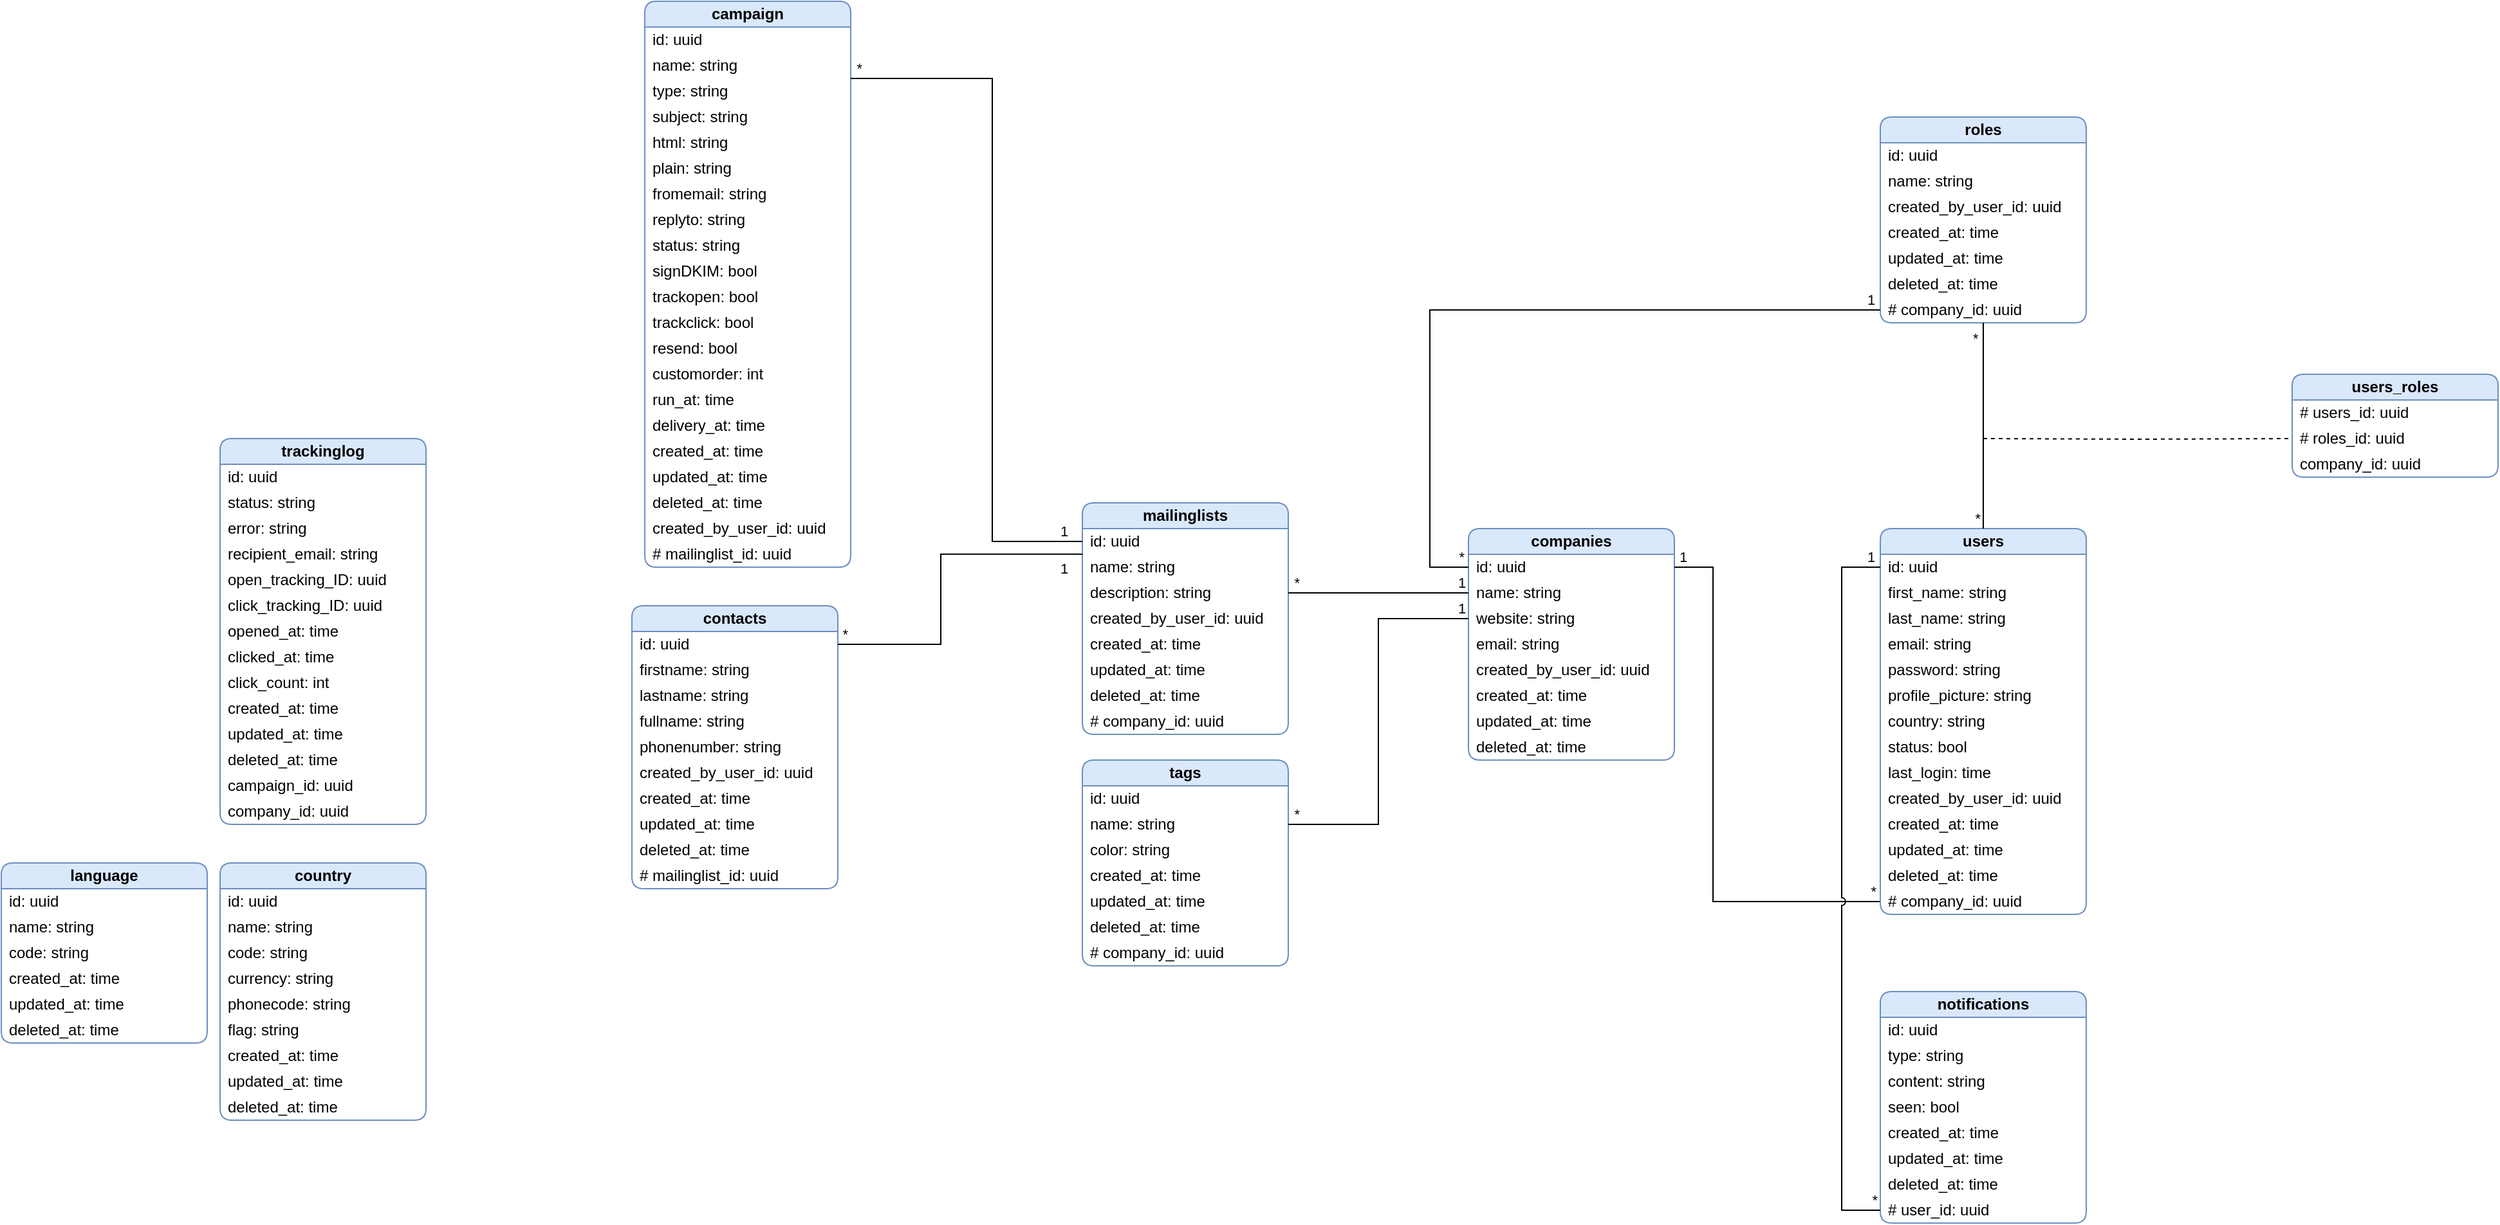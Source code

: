 <mxfile version="24.1.0" type="device">
  <diagram name="Page-1" id="X1ZO4iQBG_wNgyAGkJnJ">
    <mxGraphModel dx="3800" dy="1258" grid="1" gridSize="10" guides="1" tooltips="1" connect="1" arrows="1" fold="1" page="1" pageScale="1" pageWidth="850" pageHeight="1100" math="0" shadow="0">
      <root>
        <mxCell id="0" />
        <mxCell id="1" parent="0" />
        <mxCell id="E6VJmKw-fboT0CFN9NS0-1" value="&lt;b&gt;companies&lt;/b&gt;" style="swimlane;fontStyle=0;align=center;verticalAlign=middle;childLayout=stackLayout;horizontal=1;startSize=20;horizontalStack=0;resizeParent=1;resizeParentMax=0;resizeLast=0;collapsible=0;marginBottom=0;html=1;whiteSpace=wrap;rounded=1;fillColor=#dae8fc;strokeColor=#6c8ebf;" parent="1" vertex="1">
          <mxGeometry x="40" y="440" width="160" height="180" as="geometry" />
        </mxCell>
        <mxCell id="E6VJmKw-fboT0CFN9NS0-2" value="id: uuid" style="text;html=1;strokeColor=none;fillColor=none;align=left;verticalAlign=middle;spacingLeft=4;spacingRight=4;overflow=hidden;rotatable=0;points=[[0,0.5],[1,0.5]];portConstraint=eastwest;whiteSpace=wrap;" parent="E6VJmKw-fboT0CFN9NS0-1" vertex="1">
          <mxGeometry y="20" width="160" height="20" as="geometry" />
        </mxCell>
        <mxCell id="E6VJmKw-fboT0CFN9NS0-6" value="name: string" style="text;html=1;strokeColor=none;fillColor=none;align=left;verticalAlign=middle;spacingLeft=4;spacingRight=4;overflow=hidden;rotatable=0;points=[[0,0.5],[1,0.5]];portConstraint=eastwest;whiteSpace=wrap;" parent="E6VJmKw-fboT0CFN9NS0-1" vertex="1">
          <mxGeometry y="40" width="160" height="20" as="geometry" />
        </mxCell>
        <mxCell id="E6VJmKw-fboT0CFN9NS0-7" value="website: string" style="text;html=1;strokeColor=none;fillColor=none;align=left;verticalAlign=middle;spacingLeft=4;spacingRight=4;overflow=hidden;rotatable=0;points=[[0,0.5],[1,0.5]];portConstraint=eastwest;whiteSpace=wrap;" parent="E6VJmKw-fboT0CFN9NS0-1" vertex="1">
          <mxGeometry y="60" width="160" height="20" as="geometry" />
        </mxCell>
        <mxCell id="E6VJmKw-fboT0CFN9NS0-8" value="email: string" style="text;html=1;strokeColor=none;fillColor=none;align=left;verticalAlign=middle;spacingLeft=4;spacingRight=4;overflow=hidden;rotatable=0;points=[[0,0.5],[1,0.5]];portConstraint=eastwest;whiteSpace=wrap;" parent="E6VJmKw-fboT0CFN9NS0-1" vertex="1">
          <mxGeometry y="80" width="160" height="20" as="geometry" />
        </mxCell>
        <mxCell id="E6VJmKw-fboT0CFN9NS0-9" value="created_by_user_id: uuid" style="text;html=1;strokeColor=none;fillColor=none;align=left;verticalAlign=middle;spacingLeft=4;spacingRight=4;overflow=hidden;rotatable=0;points=[[0,0.5],[1,0.5]];portConstraint=eastwest;whiteSpace=wrap;" parent="E6VJmKw-fboT0CFN9NS0-1" vertex="1">
          <mxGeometry y="100" width="160" height="20" as="geometry" />
        </mxCell>
        <mxCell id="E6VJmKw-fboT0CFN9NS0-10" value="created_at:&amp;nbsp;time" style="text;html=1;strokeColor=none;fillColor=none;align=left;verticalAlign=middle;spacingLeft=4;spacingRight=4;overflow=hidden;rotatable=0;points=[[0,0.5],[1,0.5]];portConstraint=eastwest;whiteSpace=wrap;" parent="E6VJmKw-fboT0CFN9NS0-1" vertex="1">
          <mxGeometry y="120" width="160" height="20" as="geometry" />
        </mxCell>
        <mxCell id="E6VJmKw-fboT0CFN9NS0-11" value="updated_at:&amp;nbsp;time" style="text;html=1;strokeColor=none;fillColor=none;align=left;verticalAlign=middle;spacingLeft=4;spacingRight=4;overflow=hidden;rotatable=0;points=[[0,0.5],[1,0.5]];portConstraint=eastwest;whiteSpace=wrap;" parent="E6VJmKw-fboT0CFN9NS0-1" vertex="1">
          <mxGeometry y="140" width="160" height="20" as="geometry" />
        </mxCell>
        <mxCell id="E6VJmKw-fboT0CFN9NS0-12" value="deleted_at:&amp;nbsp;time" style="text;html=1;strokeColor=none;fillColor=none;align=left;verticalAlign=middle;spacingLeft=4;spacingRight=4;overflow=hidden;rotatable=0;points=[[0,0.5],[1,0.5]];portConstraint=eastwest;whiteSpace=wrap;" parent="E6VJmKw-fboT0CFN9NS0-1" vertex="1">
          <mxGeometry y="160" width="160" height="20" as="geometry" />
        </mxCell>
        <mxCell id="E6VJmKw-fboT0CFN9NS0-3" value="" style="endArrow=none;html=1;edgeStyle=orthogonalEdgeStyle;rounded=0;entryX=0;entryY=0.5;entryDx=0;entryDy=0;exitX=1;exitY=0.5;exitDx=0;exitDy=0;jumpStyle=arc;" parent="1" source="E6VJmKw-fboT0CFN9NS0-2" target="E6VJmKw-fboT0CFN9NS0-35" edge="1">
          <mxGeometry relative="1" as="geometry">
            <mxPoint x="220" y="400" as="sourcePoint" />
            <mxPoint x="320" y="660" as="targetPoint" />
            <Array as="points">
              <mxPoint x="230" y="470" />
              <mxPoint x="230" y="730" />
            </Array>
          </mxGeometry>
        </mxCell>
        <mxCell id="E6VJmKw-fboT0CFN9NS0-4" value="1" style="edgeLabel;resizable=0;html=1;align=left;verticalAlign=bottom;" parent="E6VJmKw-fboT0CFN9NS0-3" connectable="0" vertex="1">
          <mxGeometry x="-1" relative="1" as="geometry">
            <mxPoint x="2" as="offset" />
          </mxGeometry>
        </mxCell>
        <mxCell id="E6VJmKw-fboT0CFN9NS0-5" value="*" style="edgeLabel;resizable=0;html=1;align=right;verticalAlign=bottom;" parent="E6VJmKw-fboT0CFN9NS0-3" connectable="0" vertex="1">
          <mxGeometry x="1" relative="1" as="geometry">
            <mxPoint x="-3" as="offset" />
          </mxGeometry>
        </mxCell>
        <mxCell id="E6VJmKw-fboT0CFN9NS0-13" value="&lt;b&gt;users&lt;/b&gt;" style="swimlane;fontStyle=0;align=center;verticalAlign=middle;childLayout=stackLayout;horizontal=1;startSize=20;horizontalStack=0;resizeParent=1;resizeParentMax=0;resizeLast=0;collapsible=0;marginBottom=0;html=1;whiteSpace=wrap;rounded=1;fillColor=#dae8fc;strokeColor=#6c8ebf;" parent="1" vertex="1">
          <mxGeometry x="360" y="440" width="160" height="300" as="geometry" />
        </mxCell>
        <mxCell id="E6VJmKw-fboT0CFN9NS0-14" value="id: uuid" style="text;html=1;strokeColor=none;fillColor=none;align=left;verticalAlign=middle;spacingLeft=4;spacingRight=4;overflow=hidden;rotatable=0;points=[[0,0.5],[1,0.5]];portConstraint=eastwest;whiteSpace=wrap;" parent="E6VJmKw-fboT0CFN9NS0-13" vertex="1">
          <mxGeometry y="20" width="160" height="20" as="geometry" />
        </mxCell>
        <mxCell id="E6VJmKw-fboT0CFN9NS0-15" value="first_name: string" style="text;html=1;strokeColor=none;fillColor=none;align=left;verticalAlign=middle;spacingLeft=4;spacingRight=4;overflow=hidden;rotatable=0;points=[[0,0.5],[1,0.5]];portConstraint=eastwest;whiteSpace=wrap;" parent="E6VJmKw-fboT0CFN9NS0-13" vertex="1">
          <mxGeometry y="40" width="160" height="20" as="geometry" />
        </mxCell>
        <mxCell id="E6VJmKw-fboT0CFN9NS0-16" value="last_name: string" style="text;html=1;strokeColor=none;fillColor=none;align=left;verticalAlign=middle;spacingLeft=4;spacingRight=4;overflow=hidden;rotatable=0;points=[[0,0.5],[1,0.5]];portConstraint=eastwest;whiteSpace=wrap;" parent="E6VJmKw-fboT0CFN9NS0-13" vertex="1">
          <mxGeometry y="60" width="160" height="20" as="geometry" />
        </mxCell>
        <mxCell id="E6VJmKw-fboT0CFN9NS0-17" value="email: string" style="text;html=1;strokeColor=none;fillColor=none;align=left;verticalAlign=middle;spacingLeft=4;spacingRight=4;overflow=hidden;rotatable=0;points=[[0,0.5],[1,0.5]];portConstraint=eastwest;whiteSpace=wrap;" parent="E6VJmKw-fboT0CFN9NS0-13" vertex="1">
          <mxGeometry y="80" width="160" height="20" as="geometry" />
        </mxCell>
        <mxCell id="E6VJmKw-fboT0CFN9NS0-18" value="password: string" style="text;html=1;strokeColor=none;fillColor=none;align=left;verticalAlign=middle;spacingLeft=4;spacingRight=4;overflow=hidden;rotatable=0;points=[[0,0.5],[1,0.5]];portConstraint=eastwest;whiteSpace=wrap;" parent="E6VJmKw-fboT0CFN9NS0-13" vertex="1">
          <mxGeometry y="100" width="160" height="20" as="geometry" />
        </mxCell>
        <mxCell id="E6VJmKw-fboT0CFN9NS0-31" value="profile_picture: string" style="text;html=1;strokeColor=none;fillColor=none;align=left;verticalAlign=middle;spacingLeft=4;spacingRight=4;overflow=hidden;rotatable=0;points=[[0,0.5],[1,0.5]];portConstraint=eastwest;whiteSpace=wrap;" parent="E6VJmKw-fboT0CFN9NS0-13" vertex="1">
          <mxGeometry y="120" width="160" height="20" as="geometry" />
        </mxCell>
        <mxCell id="E6VJmKw-fboT0CFN9NS0-32" value="country: string" style="text;html=1;strokeColor=none;fillColor=none;align=left;verticalAlign=middle;spacingLeft=4;spacingRight=4;overflow=hidden;rotatable=0;points=[[0,0.5],[1,0.5]];portConstraint=eastwest;whiteSpace=wrap;" parent="E6VJmKw-fboT0CFN9NS0-13" vertex="1">
          <mxGeometry y="140" width="160" height="20" as="geometry" />
        </mxCell>
        <mxCell id="E6VJmKw-fboT0CFN9NS0-33" value="status: bool" style="text;html=1;strokeColor=none;fillColor=none;align=left;verticalAlign=middle;spacingLeft=4;spacingRight=4;overflow=hidden;rotatable=0;points=[[0,0.5],[1,0.5]];portConstraint=eastwest;whiteSpace=wrap;" parent="E6VJmKw-fboT0CFN9NS0-13" vertex="1">
          <mxGeometry y="160" width="160" height="20" as="geometry" />
        </mxCell>
        <mxCell id="E6VJmKw-fboT0CFN9NS0-34" value="last_login:&amp;nbsp;time" style="text;html=1;strokeColor=none;fillColor=none;align=left;verticalAlign=middle;spacingLeft=4;spacingRight=4;overflow=hidden;rotatable=0;points=[[0,0.5],[1,0.5]];portConstraint=eastwest;whiteSpace=wrap;" parent="E6VJmKw-fboT0CFN9NS0-13" vertex="1">
          <mxGeometry y="180" width="160" height="20" as="geometry" />
        </mxCell>
        <mxCell id="E6VJmKw-fboT0CFN9NS0-36" value="created_by_user_id: uuid" style="text;html=1;strokeColor=none;fillColor=none;align=left;verticalAlign=middle;spacingLeft=4;spacingRight=4;overflow=hidden;rotatable=0;points=[[0,0.5],[1,0.5]];portConstraint=eastwest;whiteSpace=wrap;" parent="E6VJmKw-fboT0CFN9NS0-13" vertex="1">
          <mxGeometry y="200" width="160" height="20" as="geometry" />
        </mxCell>
        <mxCell id="E6VJmKw-fboT0CFN9NS0-19" value="created_at:&amp;nbsp;time" style="text;html=1;strokeColor=none;fillColor=none;align=left;verticalAlign=middle;spacingLeft=4;spacingRight=4;overflow=hidden;rotatable=0;points=[[0,0.5],[1,0.5]];portConstraint=eastwest;whiteSpace=wrap;" parent="E6VJmKw-fboT0CFN9NS0-13" vertex="1">
          <mxGeometry y="220" width="160" height="20" as="geometry" />
        </mxCell>
        <mxCell id="E6VJmKw-fboT0CFN9NS0-20" value="updated_at:&amp;nbsp;time" style="text;html=1;strokeColor=none;fillColor=none;align=left;verticalAlign=middle;spacingLeft=4;spacingRight=4;overflow=hidden;rotatable=0;points=[[0,0.5],[1,0.5]];portConstraint=eastwest;whiteSpace=wrap;" parent="E6VJmKw-fboT0CFN9NS0-13" vertex="1">
          <mxGeometry y="240" width="160" height="20" as="geometry" />
        </mxCell>
        <mxCell id="E6VJmKw-fboT0CFN9NS0-21" value="deleted_at:&amp;nbsp;time" style="text;html=1;strokeColor=none;fillColor=none;align=left;verticalAlign=middle;spacingLeft=4;spacingRight=4;overflow=hidden;rotatable=0;points=[[0,0.5],[1,0.5]];portConstraint=eastwest;whiteSpace=wrap;" parent="E6VJmKw-fboT0CFN9NS0-13" vertex="1">
          <mxGeometry y="260" width="160" height="20" as="geometry" />
        </mxCell>
        <mxCell id="E6VJmKw-fboT0CFN9NS0-35" value="# company_id:&amp;nbsp;uuid" style="text;html=1;strokeColor=none;fillColor=none;align=left;verticalAlign=middle;spacingLeft=4;spacingRight=4;overflow=hidden;rotatable=0;points=[[0,0.5],[1,0.5]];portConstraint=eastwest;whiteSpace=wrap;" parent="E6VJmKw-fboT0CFN9NS0-13" vertex="1">
          <mxGeometry y="280" width="160" height="20" as="geometry" />
        </mxCell>
        <mxCell id="E6VJmKw-fboT0CFN9NS0-22" value="&lt;b&gt;roles&lt;/b&gt;" style="swimlane;fontStyle=0;align=center;verticalAlign=middle;childLayout=stackLayout;horizontal=1;startSize=20;horizontalStack=0;resizeParent=1;resizeParentMax=0;resizeLast=0;collapsible=0;marginBottom=0;html=1;whiteSpace=wrap;rounded=1;fillColor=#dae8fc;strokeColor=#6c8ebf;" parent="1" vertex="1">
          <mxGeometry x="360" y="120" width="160" height="160" as="geometry" />
        </mxCell>
        <mxCell id="E6VJmKw-fboT0CFN9NS0-23" value="id: uuid" style="text;html=1;strokeColor=none;fillColor=none;align=left;verticalAlign=middle;spacingLeft=4;spacingRight=4;overflow=hidden;rotatable=0;points=[[0,0.5],[1,0.5]];portConstraint=eastwest;whiteSpace=wrap;" parent="E6VJmKw-fboT0CFN9NS0-22" vertex="1">
          <mxGeometry y="20" width="160" height="20" as="geometry" />
        </mxCell>
        <mxCell id="E6VJmKw-fboT0CFN9NS0-24" value="name: string" style="text;html=1;strokeColor=none;fillColor=none;align=left;verticalAlign=middle;spacingLeft=4;spacingRight=4;overflow=hidden;rotatable=0;points=[[0,0.5],[1,0.5]];portConstraint=eastwest;whiteSpace=wrap;" parent="E6VJmKw-fboT0CFN9NS0-22" vertex="1">
          <mxGeometry y="40" width="160" height="20" as="geometry" />
        </mxCell>
        <mxCell id="E6VJmKw-fboT0CFN9NS0-27" value="created_by_user_id: uuid" style="text;html=1;strokeColor=none;fillColor=none;align=left;verticalAlign=middle;spacingLeft=4;spacingRight=4;overflow=hidden;rotatable=0;points=[[0,0.5],[1,0.5]];portConstraint=eastwest;whiteSpace=wrap;" parent="E6VJmKw-fboT0CFN9NS0-22" vertex="1">
          <mxGeometry y="60" width="160" height="20" as="geometry" />
        </mxCell>
        <mxCell id="E6VJmKw-fboT0CFN9NS0-28" value="created_at:&amp;nbsp;time" style="text;html=1;strokeColor=none;fillColor=none;align=left;verticalAlign=middle;spacingLeft=4;spacingRight=4;overflow=hidden;rotatable=0;points=[[0,0.5],[1,0.5]];portConstraint=eastwest;whiteSpace=wrap;" parent="E6VJmKw-fboT0CFN9NS0-22" vertex="1">
          <mxGeometry y="80" width="160" height="20" as="geometry" />
        </mxCell>
        <mxCell id="E6VJmKw-fboT0CFN9NS0-29" value="updated_at:&amp;nbsp;time" style="text;html=1;strokeColor=none;fillColor=none;align=left;verticalAlign=middle;spacingLeft=4;spacingRight=4;overflow=hidden;rotatable=0;points=[[0,0.5],[1,0.5]];portConstraint=eastwest;whiteSpace=wrap;" parent="E6VJmKw-fboT0CFN9NS0-22" vertex="1">
          <mxGeometry y="100" width="160" height="20" as="geometry" />
        </mxCell>
        <mxCell id="E6VJmKw-fboT0CFN9NS0-30" value="deleted_at:&amp;nbsp;time" style="text;html=1;strokeColor=none;fillColor=none;align=left;verticalAlign=middle;spacingLeft=4;spacingRight=4;overflow=hidden;rotatable=0;points=[[0,0.5],[1,0.5]];portConstraint=eastwest;whiteSpace=wrap;" parent="E6VJmKw-fboT0CFN9NS0-22" vertex="1">
          <mxGeometry y="120" width="160" height="20" as="geometry" />
        </mxCell>
        <mxCell id="E6VJmKw-fboT0CFN9NS0-37" value="# company_id: uuid" style="text;html=1;strokeColor=none;fillColor=none;align=left;verticalAlign=middle;spacingLeft=4;spacingRight=4;overflow=hidden;rotatable=0;points=[[0,0.5],[1,0.5]];portConstraint=eastwest;whiteSpace=wrap;" parent="E6VJmKw-fboT0CFN9NS0-22" vertex="1">
          <mxGeometry y="140" width="160" height="20" as="geometry" />
        </mxCell>
        <mxCell id="E6VJmKw-fboT0CFN9NS0-38" value="&lt;b&gt;users_roles&lt;/b&gt;" style="swimlane;fontStyle=0;align=center;verticalAlign=middle;childLayout=stackLayout;horizontal=1;startSize=20;horizontalStack=0;resizeParent=1;resizeParentMax=0;resizeLast=0;collapsible=0;marginBottom=0;html=1;whiteSpace=wrap;rounded=1;fillColor=#dae8fc;strokeColor=#6c8ebf;" parent="1" vertex="1">
          <mxGeometry x="680" y="320" width="160" height="80" as="geometry" />
        </mxCell>
        <mxCell id="E6VJmKw-fboT0CFN9NS0-39" value="# users_id: uuid" style="text;html=1;strokeColor=none;fillColor=none;align=left;verticalAlign=middle;spacingLeft=4;spacingRight=4;overflow=hidden;rotatable=0;points=[[0,0.5],[1,0.5]];portConstraint=eastwest;whiteSpace=wrap;" parent="E6VJmKw-fboT0CFN9NS0-38" vertex="1">
          <mxGeometry y="20" width="160" height="20" as="geometry" />
        </mxCell>
        <mxCell id="E6VJmKw-fboT0CFN9NS0-40" value="# roles_id: uuid" style="text;html=1;strokeColor=none;fillColor=none;align=left;verticalAlign=middle;spacingLeft=4;spacingRight=4;overflow=hidden;rotatable=0;points=[[0,0.5],[1,0.5]];portConstraint=eastwest;whiteSpace=wrap;" parent="E6VJmKw-fboT0CFN9NS0-38" vertex="1">
          <mxGeometry y="40" width="160" height="20" as="geometry" />
        </mxCell>
        <mxCell id="E6VJmKw-fboT0CFN9NS0-41" value="company_id: uuid" style="text;html=1;strokeColor=none;fillColor=none;align=left;verticalAlign=middle;spacingLeft=4;spacingRight=4;overflow=hidden;rotatable=0;points=[[0,0.5],[1,0.5]];portConstraint=eastwest;whiteSpace=wrap;" parent="E6VJmKw-fboT0CFN9NS0-38" vertex="1">
          <mxGeometry y="60" width="160" height="20" as="geometry" />
        </mxCell>
        <mxCell id="E6VJmKw-fboT0CFN9NS0-61" value="&lt;b&gt;notifications&lt;/b&gt;" style="swimlane;fontStyle=0;align=center;verticalAlign=middle;childLayout=stackLayout;horizontal=1;startSize=20;horizontalStack=0;resizeParent=1;resizeParentMax=0;resizeLast=0;collapsible=0;marginBottom=0;html=1;whiteSpace=wrap;rounded=1;fillColor=#dae8fc;strokeColor=#6c8ebf;" parent="1" vertex="1">
          <mxGeometry x="360" y="800" width="160" height="180" as="geometry" />
        </mxCell>
        <mxCell id="E6VJmKw-fboT0CFN9NS0-62" value="id: uuid" style="text;html=1;strokeColor=none;fillColor=none;align=left;verticalAlign=middle;spacingLeft=4;spacingRight=4;overflow=hidden;rotatable=0;points=[[0,0.5],[1,0.5]];portConstraint=eastwest;whiteSpace=wrap;" parent="E6VJmKw-fboT0CFN9NS0-61" vertex="1">
          <mxGeometry y="20" width="160" height="20" as="geometry" />
        </mxCell>
        <mxCell id="E6VJmKw-fboT0CFN9NS0-63" value="type: string" style="text;html=1;strokeColor=none;fillColor=none;align=left;verticalAlign=middle;spacingLeft=4;spacingRight=4;overflow=hidden;rotatable=0;points=[[0,0.5],[1,0.5]];portConstraint=eastwest;whiteSpace=wrap;" parent="E6VJmKw-fboT0CFN9NS0-61" vertex="1">
          <mxGeometry y="40" width="160" height="20" as="geometry" />
        </mxCell>
        <mxCell id="E6VJmKw-fboT0CFN9NS0-69" value="content: string" style="text;html=1;strokeColor=none;fillColor=none;align=left;verticalAlign=middle;spacingLeft=4;spacingRight=4;overflow=hidden;rotatable=0;points=[[0,0.5],[1,0.5]];portConstraint=eastwest;whiteSpace=wrap;" parent="E6VJmKw-fboT0CFN9NS0-61" vertex="1">
          <mxGeometry y="60" width="160" height="20" as="geometry" />
        </mxCell>
        <mxCell id="E6VJmKw-fboT0CFN9NS0-65" value="seen: bool" style="text;html=1;strokeColor=none;fillColor=none;align=left;verticalAlign=middle;spacingLeft=4;spacingRight=4;overflow=hidden;rotatable=0;points=[[0,0.5],[1,0.5]];portConstraint=eastwest;whiteSpace=wrap;" parent="E6VJmKw-fboT0CFN9NS0-61" vertex="1">
          <mxGeometry y="80" width="160" height="20" as="geometry" />
        </mxCell>
        <mxCell id="E6VJmKw-fboT0CFN9NS0-66" value="created_at:&amp;nbsp;time" style="text;html=1;strokeColor=none;fillColor=none;align=left;verticalAlign=middle;spacingLeft=4;spacingRight=4;overflow=hidden;rotatable=0;points=[[0,0.5],[1,0.5]];portConstraint=eastwest;whiteSpace=wrap;" parent="E6VJmKw-fboT0CFN9NS0-61" vertex="1">
          <mxGeometry y="100" width="160" height="20" as="geometry" />
        </mxCell>
        <mxCell id="E6VJmKw-fboT0CFN9NS0-67" value="updated_at:&amp;nbsp;time" style="text;html=1;strokeColor=none;fillColor=none;align=left;verticalAlign=middle;spacingLeft=4;spacingRight=4;overflow=hidden;rotatable=0;points=[[0,0.5],[1,0.5]];portConstraint=eastwest;whiteSpace=wrap;" parent="E6VJmKw-fboT0CFN9NS0-61" vertex="1">
          <mxGeometry y="120" width="160" height="20" as="geometry" />
        </mxCell>
        <mxCell id="E6VJmKw-fboT0CFN9NS0-68" value="deleted_at:&amp;nbsp;time" style="text;html=1;strokeColor=none;fillColor=none;align=left;verticalAlign=middle;spacingLeft=4;spacingRight=4;overflow=hidden;rotatable=0;points=[[0,0.5],[1,0.5]];portConstraint=eastwest;whiteSpace=wrap;" parent="E6VJmKw-fboT0CFN9NS0-61" vertex="1">
          <mxGeometry y="140" width="160" height="20" as="geometry" />
        </mxCell>
        <mxCell id="E6VJmKw-fboT0CFN9NS0-64" value="# user_id: uuid" style="text;html=1;strokeColor=none;fillColor=none;align=left;verticalAlign=middle;spacingLeft=4;spacingRight=4;overflow=hidden;rotatable=0;points=[[0,0.5],[1,0.5]];portConstraint=eastwest;whiteSpace=wrap;" parent="E6VJmKw-fboT0CFN9NS0-61" vertex="1">
          <mxGeometry y="160" width="160" height="20" as="geometry" />
        </mxCell>
        <mxCell id="E6VJmKw-fboT0CFN9NS0-70" value="" style="endArrow=none;html=1;edgeStyle=orthogonalEdgeStyle;rounded=0;entryX=0;entryY=0.5;entryDx=0;entryDy=0;jumpStyle=arc;exitX=0;exitY=0.5;exitDx=0;exitDy=0;" parent="1" source="E6VJmKw-fboT0CFN9NS0-14" target="E6VJmKw-fboT0CFN9NS0-64" edge="1">
          <mxGeometry relative="1" as="geometry">
            <mxPoint x="200" y="730" as="sourcePoint" />
            <mxPoint x="370" y="660" as="targetPoint" />
            <Array as="points">
              <mxPoint x="330" y="470" />
              <mxPoint x="330" y="970" />
            </Array>
          </mxGeometry>
        </mxCell>
        <mxCell id="E6VJmKw-fboT0CFN9NS0-71" value="1" style="edgeLabel;resizable=0;html=1;align=left;verticalAlign=bottom;" parent="E6VJmKw-fboT0CFN9NS0-70" connectable="0" vertex="1">
          <mxGeometry x="-1" relative="1" as="geometry">
            <mxPoint x="-12" as="offset" />
          </mxGeometry>
        </mxCell>
        <mxCell id="E6VJmKw-fboT0CFN9NS0-72" value="*" style="edgeLabel;resizable=0;html=1;align=right;verticalAlign=bottom;" parent="E6VJmKw-fboT0CFN9NS0-70" connectable="0" vertex="1">
          <mxGeometry x="1" relative="1" as="geometry">
            <mxPoint x="-2" as="offset" />
          </mxGeometry>
        </mxCell>
        <mxCell id="E6VJmKw-fboT0CFN9NS0-73" value="" style="endArrow=none;html=1;edgeStyle=orthogonalEdgeStyle;rounded=0;entryX=0;entryY=0.5;entryDx=0;entryDy=0;jumpStyle=arc;exitX=0;exitY=0.5;exitDx=0;exitDy=0;" parent="1" source="E6VJmKw-fboT0CFN9NS0-37" target="E6VJmKw-fboT0CFN9NS0-2" edge="1">
          <mxGeometry relative="1" as="geometry">
            <mxPoint x="370" y="480" as="sourcePoint" />
            <mxPoint x="370" y="900" as="targetPoint" />
            <Array as="points">
              <mxPoint x="10" y="270" />
              <mxPoint x="10" y="470" />
            </Array>
          </mxGeometry>
        </mxCell>
        <mxCell id="E6VJmKw-fboT0CFN9NS0-74" value="1" style="edgeLabel;resizable=0;html=1;align=left;verticalAlign=bottom;" parent="E6VJmKw-fboT0CFN9NS0-73" connectable="0" vertex="1">
          <mxGeometry x="-1" relative="1" as="geometry">
            <mxPoint x="-12" as="offset" />
          </mxGeometry>
        </mxCell>
        <mxCell id="E6VJmKw-fboT0CFN9NS0-75" value="*" style="edgeLabel;resizable=0;html=1;align=right;verticalAlign=bottom;" parent="E6VJmKw-fboT0CFN9NS0-73" connectable="0" vertex="1">
          <mxGeometry x="1" relative="1" as="geometry">
            <mxPoint x="-3" as="offset" />
          </mxGeometry>
        </mxCell>
        <mxCell id="E6VJmKw-fboT0CFN9NS0-76" value="" style="endArrow=none;html=1;edgeStyle=orthogonalEdgeStyle;rounded=0;jumpStyle=arc;exitX=0.5;exitY=1.003;exitDx=0;exitDy=0;exitPerimeter=0;entryX=0.5;entryY=0;entryDx=0;entryDy=0;" parent="1" source="E6VJmKw-fboT0CFN9NS0-37" target="E6VJmKw-fboT0CFN9NS0-13" edge="1">
          <mxGeometry relative="1" as="geometry">
            <mxPoint x="670" y="490" as="sourcePoint" />
            <mxPoint x="660" y="720" as="targetPoint" />
            <Array as="points">
              <mxPoint x="440" y="420" />
              <mxPoint x="440" y="420" />
            </Array>
          </mxGeometry>
        </mxCell>
        <mxCell id="E6VJmKw-fboT0CFN9NS0-77" value="*" style="edgeLabel;resizable=0;html=1;align=left;verticalAlign=bottom;" parent="E6VJmKw-fboT0CFN9NS0-76" connectable="0" vertex="1">
          <mxGeometry x="-1" relative="1" as="geometry">
            <mxPoint x="-10" y="20" as="offset" />
          </mxGeometry>
        </mxCell>
        <mxCell id="E6VJmKw-fboT0CFN9NS0-78" value="*" style="edgeLabel;resizable=0;html=1;align=right;verticalAlign=bottom;" parent="E6VJmKw-fboT0CFN9NS0-76" connectable="0" vertex="1">
          <mxGeometry x="1" relative="1" as="geometry">
            <mxPoint x="-2" as="offset" />
          </mxGeometry>
        </mxCell>
        <mxCell id="E6VJmKw-fboT0CFN9NS0-79" value="" style="endArrow=none;html=1;edgeStyle=orthogonalEdgeStyle;rounded=0;dashed=1;entryX=0;entryY=0.5;entryDx=0;entryDy=0;" parent="1" target="E6VJmKw-fboT0CFN9NS0-40" edge="1">
          <mxGeometry relative="1" as="geometry">
            <mxPoint x="440" y="370" as="sourcePoint" />
            <mxPoint x="670" y="370" as="targetPoint" />
          </mxGeometry>
        </mxCell>
        <mxCell id="yHnvhbu_v0CnosRwReA2-1" value="&lt;b&gt;mailinglists&lt;/b&gt;" style="swimlane;fontStyle=0;align=center;verticalAlign=middle;childLayout=stackLayout;horizontal=1;startSize=20;horizontalStack=0;resizeParent=1;resizeParentMax=0;resizeLast=0;collapsible=0;marginBottom=0;html=1;whiteSpace=wrap;rounded=1;fillColor=#dae8fc;strokeColor=#6c8ebf;" parent="1" vertex="1">
          <mxGeometry x="-260" y="420" width="160" height="180" as="geometry" />
        </mxCell>
        <mxCell id="yHnvhbu_v0CnosRwReA2-2" value="id: uuid" style="text;html=1;strokeColor=none;fillColor=none;align=left;verticalAlign=middle;spacingLeft=4;spacingRight=4;overflow=hidden;rotatable=0;points=[[0,0.5],[1,0.5]];portConstraint=eastwest;whiteSpace=wrap;" parent="yHnvhbu_v0CnosRwReA2-1" vertex="1">
          <mxGeometry y="20" width="160" height="20" as="geometry" />
        </mxCell>
        <mxCell id="yHnvhbu_v0CnosRwReA2-3" value="name: string" style="text;html=1;strokeColor=none;fillColor=none;align=left;verticalAlign=middle;spacingLeft=4;spacingRight=4;overflow=hidden;rotatable=0;points=[[0,0.5],[1,0.5]];portConstraint=eastwest;whiteSpace=wrap;" parent="yHnvhbu_v0CnosRwReA2-1" vertex="1">
          <mxGeometry y="40" width="160" height="20" as="geometry" />
        </mxCell>
        <mxCell id="yHnvhbu_v0CnosRwReA2-16" value="description: string" style="text;html=1;strokeColor=none;fillColor=none;align=left;verticalAlign=middle;spacingLeft=4;spacingRight=4;overflow=hidden;rotatable=0;points=[[0,0.5],[1,0.5]];portConstraint=eastwest;whiteSpace=wrap;" parent="yHnvhbu_v0CnosRwReA2-1" vertex="1">
          <mxGeometry y="60" width="160" height="20" as="geometry" />
        </mxCell>
        <mxCell id="yHnvhbu_v0CnosRwReA2-11" value="created_by_user_id: uuid" style="text;html=1;strokeColor=none;fillColor=none;align=left;verticalAlign=middle;spacingLeft=4;spacingRight=4;overflow=hidden;rotatable=0;points=[[0,0.5],[1,0.5]];portConstraint=eastwest;whiteSpace=wrap;" parent="yHnvhbu_v0CnosRwReA2-1" vertex="1">
          <mxGeometry y="80" width="160" height="20" as="geometry" />
        </mxCell>
        <mxCell id="yHnvhbu_v0CnosRwReA2-12" value="created_at:&amp;nbsp;time" style="text;html=1;strokeColor=none;fillColor=none;align=left;verticalAlign=middle;spacingLeft=4;spacingRight=4;overflow=hidden;rotatable=0;points=[[0,0.5],[1,0.5]];portConstraint=eastwest;whiteSpace=wrap;" parent="yHnvhbu_v0CnosRwReA2-1" vertex="1">
          <mxGeometry y="100" width="160" height="20" as="geometry" />
        </mxCell>
        <mxCell id="yHnvhbu_v0CnosRwReA2-13" value="updated_at:&amp;nbsp;time" style="text;html=1;strokeColor=none;fillColor=none;align=left;verticalAlign=middle;spacingLeft=4;spacingRight=4;overflow=hidden;rotatable=0;points=[[0,0.5],[1,0.5]];portConstraint=eastwest;whiteSpace=wrap;" parent="yHnvhbu_v0CnosRwReA2-1" vertex="1">
          <mxGeometry y="120" width="160" height="20" as="geometry" />
        </mxCell>
        <mxCell id="yHnvhbu_v0CnosRwReA2-14" value="deleted_at:&amp;nbsp;time" style="text;html=1;strokeColor=none;fillColor=none;align=left;verticalAlign=middle;spacingLeft=4;spacingRight=4;overflow=hidden;rotatable=0;points=[[0,0.5],[1,0.5]];portConstraint=eastwest;whiteSpace=wrap;" parent="yHnvhbu_v0CnosRwReA2-1" vertex="1">
          <mxGeometry y="140" width="160" height="20" as="geometry" />
        </mxCell>
        <mxCell id="yHnvhbu_v0CnosRwReA2-15" value="# company_id:&amp;nbsp;uuid" style="text;html=1;strokeColor=none;fillColor=none;align=left;verticalAlign=middle;spacingLeft=4;spacingRight=4;overflow=hidden;rotatable=0;points=[[0,0.5],[1,0.5]];portConstraint=eastwest;whiteSpace=wrap;" parent="yHnvhbu_v0CnosRwReA2-1" vertex="1">
          <mxGeometry y="160" width="160" height="20" as="geometry" />
        </mxCell>
        <mxCell id="yHnvhbu_v0CnosRwReA2-18" value="" style="endArrow=none;html=1;edgeStyle=orthogonalEdgeStyle;rounded=0;entryX=1;entryY=0.5;entryDx=0;entryDy=0;jumpStyle=arc;" parent="1" target="yHnvhbu_v0CnosRwReA2-16" edge="1">
          <mxGeometry relative="1" as="geometry">
            <mxPoint x="40" y="490" as="sourcePoint" />
            <mxPoint x="90" y="760" as="targetPoint" />
            <Array as="points">
              <mxPoint x="40" y="490" />
            </Array>
          </mxGeometry>
        </mxCell>
        <mxCell id="yHnvhbu_v0CnosRwReA2-19" value="1" style="edgeLabel;resizable=0;html=1;align=left;verticalAlign=bottom;" parent="yHnvhbu_v0CnosRwReA2-18" connectable="0" vertex="1">
          <mxGeometry x="-1" relative="1" as="geometry">
            <mxPoint x="-10" as="offset" />
          </mxGeometry>
        </mxCell>
        <mxCell id="yHnvhbu_v0CnosRwReA2-20" value="*" style="edgeLabel;resizable=0;html=1;align=right;verticalAlign=bottom;" parent="yHnvhbu_v0CnosRwReA2-18" connectable="0" vertex="1">
          <mxGeometry x="1" relative="1" as="geometry">
            <mxPoint x="9" as="offset" />
          </mxGeometry>
        </mxCell>
        <mxCell id="yHnvhbu_v0CnosRwReA2-22" value="&lt;b&gt;contacts&lt;/b&gt;" style="swimlane;fontStyle=0;align=center;verticalAlign=middle;childLayout=stackLayout;horizontal=1;startSize=20;horizontalStack=0;resizeParent=1;resizeParentMax=0;resizeLast=0;collapsible=0;marginBottom=0;html=1;whiteSpace=wrap;rounded=1;fillColor=#dae8fc;strokeColor=#6c8ebf;" parent="1" vertex="1">
          <mxGeometry x="-610" y="500" width="160" height="220" as="geometry" />
        </mxCell>
        <mxCell id="yHnvhbu_v0CnosRwReA2-23" value="id: uuid" style="text;html=1;strokeColor=none;fillColor=none;align=left;verticalAlign=middle;spacingLeft=4;spacingRight=4;overflow=hidden;rotatable=0;points=[[0,0.5],[1,0.5]];portConstraint=eastwest;whiteSpace=wrap;" parent="yHnvhbu_v0CnosRwReA2-22" vertex="1">
          <mxGeometry y="20" width="160" height="20" as="geometry" />
        </mxCell>
        <mxCell id="yHnvhbu_v0CnosRwReA2-24" value="firstname: string" style="text;html=1;strokeColor=none;fillColor=none;align=left;verticalAlign=middle;spacingLeft=4;spacingRight=4;overflow=hidden;rotatable=0;points=[[0,0.5],[1,0.5]];portConstraint=eastwest;whiteSpace=wrap;" parent="yHnvhbu_v0CnosRwReA2-22" vertex="1">
          <mxGeometry y="40" width="160" height="20" as="geometry" />
        </mxCell>
        <mxCell id="yHnvhbu_v0CnosRwReA2-47" value="lastname: string" style="text;html=1;strokeColor=none;fillColor=none;align=left;verticalAlign=middle;spacingLeft=4;spacingRight=4;overflow=hidden;rotatable=0;points=[[0,0.5],[1,0.5]];portConstraint=eastwest;whiteSpace=wrap;" parent="yHnvhbu_v0CnosRwReA2-22" vertex="1">
          <mxGeometry y="60" width="160" height="20" as="geometry" />
        </mxCell>
        <mxCell id="yHnvhbu_v0CnosRwReA2-48" value="fullname: string" style="text;html=1;strokeColor=none;fillColor=none;align=left;verticalAlign=middle;spacingLeft=4;spacingRight=4;overflow=hidden;rotatable=0;points=[[0,0.5],[1,0.5]];portConstraint=eastwest;whiteSpace=wrap;" parent="yHnvhbu_v0CnosRwReA2-22" vertex="1">
          <mxGeometry y="80" width="160" height="20" as="geometry" />
        </mxCell>
        <mxCell id="yHnvhbu_v0CnosRwReA2-25" value="phonenumber: string" style="text;html=1;strokeColor=none;fillColor=none;align=left;verticalAlign=middle;spacingLeft=4;spacingRight=4;overflow=hidden;rotatable=0;points=[[0,0.5],[1,0.5]];portConstraint=eastwest;whiteSpace=wrap;" parent="yHnvhbu_v0CnosRwReA2-22" vertex="1">
          <mxGeometry y="100" width="160" height="20" as="geometry" />
        </mxCell>
        <mxCell id="yHnvhbu_v0CnosRwReA2-26" value="created_by_user_id: uuid" style="text;html=1;strokeColor=none;fillColor=none;align=left;verticalAlign=middle;spacingLeft=4;spacingRight=4;overflow=hidden;rotatable=0;points=[[0,0.5],[1,0.5]];portConstraint=eastwest;whiteSpace=wrap;" parent="yHnvhbu_v0CnosRwReA2-22" vertex="1">
          <mxGeometry y="120" width="160" height="20" as="geometry" />
        </mxCell>
        <mxCell id="yHnvhbu_v0CnosRwReA2-27" value="created_at:&amp;nbsp;time" style="text;html=1;strokeColor=none;fillColor=none;align=left;verticalAlign=middle;spacingLeft=4;spacingRight=4;overflow=hidden;rotatable=0;points=[[0,0.5],[1,0.5]];portConstraint=eastwest;whiteSpace=wrap;" parent="yHnvhbu_v0CnosRwReA2-22" vertex="1">
          <mxGeometry y="140" width="160" height="20" as="geometry" />
        </mxCell>
        <mxCell id="yHnvhbu_v0CnosRwReA2-28" value="updated_at:&amp;nbsp;time" style="text;html=1;strokeColor=none;fillColor=none;align=left;verticalAlign=middle;spacingLeft=4;spacingRight=4;overflow=hidden;rotatable=0;points=[[0,0.5],[1,0.5]];portConstraint=eastwest;whiteSpace=wrap;" parent="yHnvhbu_v0CnosRwReA2-22" vertex="1">
          <mxGeometry y="160" width="160" height="20" as="geometry" />
        </mxCell>
        <mxCell id="yHnvhbu_v0CnosRwReA2-29" value="deleted_at:&amp;nbsp;time" style="text;html=1;strokeColor=none;fillColor=none;align=left;verticalAlign=middle;spacingLeft=4;spacingRight=4;overflow=hidden;rotatable=0;points=[[0,0.5],[1,0.5]];portConstraint=eastwest;whiteSpace=wrap;" parent="yHnvhbu_v0CnosRwReA2-22" vertex="1">
          <mxGeometry y="180" width="160" height="20" as="geometry" />
        </mxCell>
        <mxCell id="yHnvhbu_v0CnosRwReA2-30" value="# mailinglist_id:&amp;nbsp;uuid" style="text;html=1;strokeColor=none;fillColor=none;align=left;verticalAlign=middle;spacingLeft=4;spacingRight=4;overflow=hidden;rotatable=0;points=[[0,0.5],[1,0.5]];portConstraint=eastwest;whiteSpace=wrap;" parent="yHnvhbu_v0CnosRwReA2-22" vertex="1">
          <mxGeometry y="200" width="160" height="20" as="geometry" />
        </mxCell>
        <mxCell id="yHnvhbu_v0CnosRwReA2-31" value="" style="endArrow=none;html=1;edgeStyle=orthogonalEdgeStyle;rounded=0;jumpStyle=arc;exitX=0.001;exitY=-0.005;exitDx=0;exitDy=0;exitPerimeter=0;entryX=1;entryY=0.5;entryDx=0;entryDy=0;" parent="1" source="yHnvhbu_v0CnosRwReA2-3" target="yHnvhbu_v0CnosRwReA2-23" edge="1">
          <mxGeometry relative="1" as="geometry">
            <mxPoint x="-281" y="480" as="sourcePoint" />
            <mxPoint x="-410" y="500" as="targetPoint" />
            <Array as="points">
              <mxPoint x="-370" y="460" />
              <mxPoint x="-370" y="530" />
            </Array>
          </mxGeometry>
        </mxCell>
        <mxCell id="yHnvhbu_v0CnosRwReA2-32" value="1" style="edgeLabel;resizable=0;html=1;align=left;verticalAlign=bottom;" parent="yHnvhbu_v0CnosRwReA2-31" connectable="0" vertex="1">
          <mxGeometry x="-1" relative="1" as="geometry">
            <mxPoint x="-19" y="20" as="offset" />
          </mxGeometry>
        </mxCell>
        <mxCell id="yHnvhbu_v0CnosRwReA2-33" value="*" style="edgeLabel;resizable=0;html=1;align=right;verticalAlign=bottom;" parent="yHnvhbu_v0CnosRwReA2-31" connectable="0" vertex="1">
          <mxGeometry x="1" relative="1" as="geometry">
            <mxPoint x="9" as="offset" />
          </mxGeometry>
        </mxCell>
        <mxCell id="yHnvhbu_v0CnosRwReA2-49" value="&lt;b&gt;tags&lt;/b&gt;" style="swimlane;fontStyle=0;align=center;verticalAlign=middle;childLayout=stackLayout;horizontal=1;startSize=20;horizontalStack=0;resizeParent=1;resizeParentMax=0;resizeLast=0;collapsible=0;marginBottom=0;html=1;whiteSpace=wrap;rounded=1;fillColor=#dae8fc;strokeColor=#6c8ebf;" parent="1" vertex="1">
          <mxGeometry x="-260" y="620" width="160" height="160" as="geometry" />
        </mxCell>
        <mxCell id="yHnvhbu_v0CnosRwReA2-50" value="id: uuid" style="text;html=1;strokeColor=none;fillColor=none;align=left;verticalAlign=middle;spacingLeft=4;spacingRight=4;overflow=hidden;rotatable=0;points=[[0,0.5],[1,0.5]];portConstraint=eastwest;whiteSpace=wrap;" parent="yHnvhbu_v0CnosRwReA2-49" vertex="1">
          <mxGeometry y="20" width="160" height="20" as="geometry" />
        </mxCell>
        <mxCell id="yHnvhbu_v0CnosRwReA2-51" value="name: string" style="text;html=1;strokeColor=none;fillColor=none;align=left;verticalAlign=middle;spacingLeft=4;spacingRight=4;overflow=hidden;rotatable=0;points=[[0,0.5],[1,0.5]];portConstraint=eastwest;whiteSpace=wrap;" parent="yHnvhbu_v0CnosRwReA2-49" vertex="1">
          <mxGeometry y="40" width="160" height="20" as="geometry" />
        </mxCell>
        <mxCell id="yHnvhbu_v0CnosRwReA2-52" value="color: string" style="text;html=1;strokeColor=none;fillColor=none;align=left;verticalAlign=middle;spacingLeft=4;spacingRight=4;overflow=hidden;rotatable=0;points=[[0,0.5],[1,0.5]];portConstraint=eastwest;whiteSpace=wrap;" parent="yHnvhbu_v0CnosRwReA2-49" vertex="1">
          <mxGeometry y="60" width="160" height="20" as="geometry" />
        </mxCell>
        <mxCell id="yHnvhbu_v0CnosRwReA2-54" value="created_at:&amp;nbsp;time" style="text;html=1;strokeColor=none;fillColor=none;align=left;verticalAlign=middle;spacingLeft=4;spacingRight=4;overflow=hidden;rotatable=0;points=[[0,0.5],[1,0.5]];portConstraint=eastwest;whiteSpace=wrap;" parent="yHnvhbu_v0CnosRwReA2-49" vertex="1">
          <mxGeometry y="80" width="160" height="20" as="geometry" />
        </mxCell>
        <mxCell id="yHnvhbu_v0CnosRwReA2-55" value="updated_at:&amp;nbsp;time" style="text;html=1;strokeColor=none;fillColor=none;align=left;verticalAlign=middle;spacingLeft=4;spacingRight=4;overflow=hidden;rotatable=0;points=[[0,0.5],[1,0.5]];portConstraint=eastwest;whiteSpace=wrap;" parent="yHnvhbu_v0CnosRwReA2-49" vertex="1">
          <mxGeometry y="100" width="160" height="20" as="geometry" />
        </mxCell>
        <mxCell id="yHnvhbu_v0CnosRwReA2-56" value="deleted_at:&amp;nbsp;time" style="text;html=1;strokeColor=none;fillColor=none;align=left;verticalAlign=middle;spacingLeft=4;spacingRight=4;overflow=hidden;rotatable=0;points=[[0,0.5],[1,0.5]];portConstraint=eastwest;whiteSpace=wrap;" parent="yHnvhbu_v0CnosRwReA2-49" vertex="1">
          <mxGeometry y="120" width="160" height="20" as="geometry" />
        </mxCell>
        <mxCell id="yHnvhbu_v0CnosRwReA2-57" value="# company_id:&amp;nbsp;uuid" style="text;html=1;strokeColor=none;fillColor=none;align=left;verticalAlign=middle;spacingLeft=4;spacingRight=4;overflow=hidden;rotatable=0;points=[[0,0.5],[1,0.5]];portConstraint=eastwest;whiteSpace=wrap;" parent="yHnvhbu_v0CnosRwReA2-49" vertex="1">
          <mxGeometry y="140" width="160" height="20" as="geometry" />
        </mxCell>
        <mxCell id="yHnvhbu_v0CnosRwReA2-59" value="" style="endArrow=none;html=1;edgeStyle=orthogonalEdgeStyle;rounded=0;entryX=1;entryY=0.5;entryDx=0;entryDy=0;jumpStyle=arc;exitX=0;exitY=0.5;exitDx=0;exitDy=0;" parent="1" source="E6VJmKw-fboT0CFN9NS0-7" edge="1">
          <mxGeometry relative="1" as="geometry">
            <mxPoint x="40" y="670" as="sourcePoint" />
            <mxPoint x="-100" y="670" as="targetPoint" />
            <Array as="points">
              <mxPoint x="-30" y="510" />
              <mxPoint x="-30" y="670" />
            </Array>
          </mxGeometry>
        </mxCell>
        <mxCell id="yHnvhbu_v0CnosRwReA2-60" value="1" style="edgeLabel;resizable=0;html=1;align=left;verticalAlign=bottom;" parent="yHnvhbu_v0CnosRwReA2-59" connectable="0" vertex="1">
          <mxGeometry x="-1" relative="1" as="geometry">
            <mxPoint x="-10" as="offset" />
          </mxGeometry>
        </mxCell>
        <mxCell id="yHnvhbu_v0CnosRwReA2-61" value="*" style="edgeLabel;resizable=0;html=1;align=right;verticalAlign=bottom;" parent="yHnvhbu_v0CnosRwReA2-59" connectable="0" vertex="1">
          <mxGeometry x="1" relative="1" as="geometry">
            <mxPoint x="9" as="offset" />
          </mxGeometry>
        </mxCell>
        <mxCell id="yHnvhbu_v0CnosRwReA2-62" value="&lt;b&gt;campaign&lt;/b&gt;" style="swimlane;fontStyle=0;align=center;verticalAlign=middle;childLayout=stackLayout;horizontal=1;startSize=20;horizontalStack=0;resizeParent=1;resizeParentMax=0;resizeLast=0;collapsible=0;marginBottom=0;html=1;whiteSpace=wrap;rounded=1;fillColor=#dae8fc;strokeColor=#6c8ebf;" parent="1" vertex="1">
          <mxGeometry x="-600" y="30" width="160" height="440" as="geometry" />
        </mxCell>
        <mxCell id="yHnvhbu_v0CnosRwReA2-63" value="id: uuid" style="text;html=1;strokeColor=none;fillColor=none;align=left;verticalAlign=middle;spacingLeft=4;spacingRight=4;overflow=hidden;rotatable=0;points=[[0,0.5],[1,0.5]];portConstraint=eastwest;whiteSpace=wrap;" parent="yHnvhbu_v0CnosRwReA2-62" vertex="1">
          <mxGeometry y="20" width="160" height="20" as="geometry" />
        </mxCell>
        <mxCell id="yHnvhbu_v0CnosRwReA2-78" value="name: string" style="text;html=1;strokeColor=none;fillColor=none;align=left;verticalAlign=middle;spacingLeft=4;spacingRight=4;overflow=hidden;rotatable=0;points=[[0,0.5],[1,0.5]];portConstraint=eastwest;whiteSpace=wrap;" parent="yHnvhbu_v0CnosRwReA2-62" vertex="1">
          <mxGeometry y="40" width="160" height="20" as="geometry" />
        </mxCell>
        <mxCell id="yHnvhbu_v0CnosRwReA2-77" value="type: string" style="text;html=1;strokeColor=none;fillColor=none;align=left;verticalAlign=middle;spacingLeft=4;spacingRight=4;overflow=hidden;rotatable=0;points=[[0,0.5],[1,0.5]];portConstraint=eastwest;whiteSpace=wrap;" parent="yHnvhbu_v0CnosRwReA2-62" vertex="1">
          <mxGeometry y="60" width="160" height="20" as="geometry" />
        </mxCell>
        <mxCell id="yHnvhbu_v0CnosRwReA2-79" value="subject: string" style="text;html=1;strokeColor=none;fillColor=none;align=left;verticalAlign=middle;spacingLeft=4;spacingRight=4;overflow=hidden;rotatable=0;points=[[0,0.5],[1,0.5]];portConstraint=eastwest;whiteSpace=wrap;" parent="yHnvhbu_v0CnosRwReA2-62" vertex="1">
          <mxGeometry y="80" width="160" height="20" as="geometry" />
        </mxCell>
        <mxCell id="yHnvhbu_v0CnosRwReA2-80" value="html: string" style="text;html=1;strokeColor=none;fillColor=none;align=left;verticalAlign=middle;spacingLeft=4;spacingRight=4;overflow=hidden;rotatable=0;points=[[0,0.5],[1,0.5]];portConstraint=eastwest;whiteSpace=wrap;" parent="yHnvhbu_v0CnosRwReA2-62" vertex="1">
          <mxGeometry y="100" width="160" height="20" as="geometry" />
        </mxCell>
        <mxCell id="yHnvhbu_v0CnosRwReA2-81" value="plain: string" style="text;html=1;strokeColor=none;fillColor=none;align=left;verticalAlign=middle;spacingLeft=4;spacingRight=4;overflow=hidden;rotatable=0;points=[[0,0.5],[1,0.5]];portConstraint=eastwest;whiteSpace=wrap;" parent="yHnvhbu_v0CnosRwReA2-62" vertex="1">
          <mxGeometry y="120" width="160" height="20" as="geometry" />
        </mxCell>
        <mxCell id="yHnvhbu_v0CnosRwReA2-82" value="fromemail: string" style="text;html=1;strokeColor=none;fillColor=none;align=left;verticalAlign=middle;spacingLeft=4;spacingRight=4;overflow=hidden;rotatable=0;points=[[0,0.5],[1,0.5]];portConstraint=eastwest;whiteSpace=wrap;" parent="yHnvhbu_v0CnosRwReA2-62" vertex="1">
          <mxGeometry y="140" width="160" height="20" as="geometry" />
        </mxCell>
        <mxCell id="yHnvhbu_v0CnosRwReA2-83" value="replyto: string" style="text;html=1;strokeColor=none;fillColor=none;align=left;verticalAlign=middle;spacingLeft=4;spacingRight=4;overflow=hidden;rotatable=0;points=[[0,0.5],[1,0.5]];portConstraint=eastwest;whiteSpace=wrap;" parent="yHnvhbu_v0CnosRwReA2-62" vertex="1">
          <mxGeometry y="160" width="160" height="20" as="geometry" />
        </mxCell>
        <mxCell id="yHnvhbu_v0CnosRwReA2-84" value="status: string" style="text;html=1;strokeColor=none;fillColor=none;align=left;verticalAlign=middle;spacingLeft=4;spacingRight=4;overflow=hidden;rotatable=0;points=[[0,0.5],[1,0.5]];portConstraint=eastwest;whiteSpace=wrap;" parent="yHnvhbu_v0CnosRwReA2-62" vertex="1">
          <mxGeometry y="180" width="160" height="20" as="geometry" />
        </mxCell>
        <mxCell id="yHnvhbu_v0CnosRwReA2-85" value="signDKIM: bool" style="text;html=1;strokeColor=none;fillColor=none;align=left;verticalAlign=middle;spacingLeft=4;spacingRight=4;overflow=hidden;rotatable=0;points=[[0,0.5],[1,0.5]];portConstraint=eastwest;whiteSpace=wrap;" parent="yHnvhbu_v0CnosRwReA2-62" vertex="1">
          <mxGeometry y="200" width="160" height="20" as="geometry" />
        </mxCell>
        <mxCell id="yHnvhbu_v0CnosRwReA2-86" value="trackopen: bool" style="text;html=1;strokeColor=none;fillColor=none;align=left;verticalAlign=middle;spacingLeft=4;spacingRight=4;overflow=hidden;rotatable=0;points=[[0,0.5],[1,0.5]];portConstraint=eastwest;whiteSpace=wrap;" parent="yHnvhbu_v0CnosRwReA2-62" vertex="1">
          <mxGeometry y="220" width="160" height="20" as="geometry" />
        </mxCell>
        <mxCell id="yHnvhbu_v0CnosRwReA2-87" value="trackclick: bool" style="text;html=1;strokeColor=none;fillColor=none;align=left;verticalAlign=middle;spacingLeft=4;spacingRight=4;overflow=hidden;rotatable=0;points=[[0,0.5],[1,0.5]];portConstraint=eastwest;whiteSpace=wrap;" parent="yHnvhbu_v0CnosRwReA2-62" vertex="1">
          <mxGeometry y="240" width="160" height="20" as="geometry" />
        </mxCell>
        <mxCell id="yHnvhbu_v0CnosRwReA2-88" value="resend: bool" style="text;html=1;strokeColor=none;fillColor=none;align=left;verticalAlign=middle;spacingLeft=4;spacingRight=4;overflow=hidden;rotatable=0;points=[[0,0.5],[1,0.5]];portConstraint=eastwest;whiteSpace=wrap;" parent="yHnvhbu_v0CnosRwReA2-62" vertex="1">
          <mxGeometry y="260" width="160" height="20" as="geometry" />
        </mxCell>
        <mxCell id="yHnvhbu_v0CnosRwReA2-89" value="customorder: int" style="text;html=1;strokeColor=none;fillColor=none;align=left;verticalAlign=middle;spacingLeft=4;spacingRight=4;overflow=hidden;rotatable=0;points=[[0,0.5],[1,0.5]];portConstraint=eastwest;whiteSpace=wrap;" parent="yHnvhbu_v0CnosRwReA2-62" vertex="1">
          <mxGeometry y="280" width="160" height="20" as="geometry" />
        </mxCell>
        <mxCell id="yHnvhbu_v0CnosRwReA2-90" value="run_at: time" style="text;html=1;strokeColor=none;fillColor=none;align=left;verticalAlign=middle;spacingLeft=4;spacingRight=4;overflow=hidden;rotatable=0;points=[[0,0.5],[1,0.5]];portConstraint=eastwest;whiteSpace=wrap;" parent="yHnvhbu_v0CnosRwReA2-62" vertex="1">
          <mxGeometry y="300" width="160" height="20" as="geometry" />
        </mxCell>
        <mxCell id="yHnvhbu_v0CnosRwReA2-91" value="delivery_at: time" style="text;html=1;strokeColor=none;fillColor=none;align=left;verticalAlign=middle;spacingLeft=4;spacingRight=4;overflow=hidden;rotatable=0;points=[[0,0.5],[1,0.5]];portConstraint=eastwest;whiteSpace=wrap;" parent="yHnvhbu_v0CnosRwReA2-62" vertex="1">
          <mxGeometry y="320" width="160" height="20" as="geometry" />
        </mxCell>
        <mxCell id="yHnvhbu_v0CnosRwReA2-92" value="created_at:&amp;nbsp;time" style="text;html=1;strokeColor=none;fillColor=none;align=left;verticalAlign=middle;spacingLeft=4;spacingRight=4;overflow=hidden;rotatable=0;points=[[0,0.5],[1,0.5]];portConstraint=eastwest;whiteSpace=wrap;" parent="yHnvhbu_v0CnosRwReA2-62" vertex="1">
          <mxGeometry y="340" width="160" height="20" as="geometry" />
        </mxCell>
        <mxCell id="yHnvhbu_v0CnosRwReA2-93" value="updated_at:&amp;nbsp;time" style="text;html=1;strokeColor=none;fillColor=none;align=left;verticalAlign=middle;spacingLeft=4;spacingRight=4;overflow=hidden;rotatable=0;points=[[0,0.5],[1,0.5]];portConstraint=eastwest;whiteSpace=wrap;" parent="yHnvhbu_v0CnosRwReA2-62" vertex="1">
          <mxGeometry y="360" width="160" height="20" as="geometry" />
        </mxCell>
        <mxCell id="yHnvhbu_v0CnosRwReA2-94" value="deleted_at:&amp;nbsp;time" style="text;html=1;strokeColor=none;fillColor=none;align=left;verticalAlign=middle;spacingLeft=4;spacingRight=4;overflow=hidden;rotatable=0;points=[[0,0.5],[1,0.5]];portConstraint=eastwest;whiteSpace=wrap;" parent="yHnvhbu_v0CnosRwReA2-62" vertex="1">
          <mxGeometry y="380" width="160" height="20" as="geometry" />
        </mxCell>
        <mxCell id="yHnvhbu_v0CnosRwReA2-76" value="created_by_user_id: uuid" style="text;html=1;strokeColor=none;fillColor=none;align=left;verticalAlign=middle;spacingLeft=4;spacingRight=4;overflow=hidden;rotatable=0;points=[[0,0.5],[1,0.5]];portConstraint=eastwest;whiteSpace=wrap;" parent="yHnvhbu_v0CnosRwReA2-62" vertex="1">
          <mxGeometry y="400" width="160" height="20" as="geometry" />
        </mxCell>
        <mxCell id="yHnvhbu_v0CnosRwReA2-72" value="# mailinglist_id:&amp;nbsp;uuid" style="text;html=1;strokeColor=none;fillColor=none;align=left;verticalAlign=middle;spacingLeft=4;spacingRight=4;overflow=hidden;rotatable=0;points=[[0,0.5],[1,0.5]];portConstraint=eastwest;whiteSpace=wrap;" parent="yHnvhbu_v0CnosRwReA2-62" vertex="1">
          <mxGeometry y="420" width="160" height="20" as="geometry" />
        </mxCell>
        <mxCell id="yHnvhbu_v0CnosRwReA2-73" value="" style="endArrow=none;html=1;edgeStyle=orthogonalEdgeStyle;rounded=0;jumpStyle=arc;exitX=0;exitY=0.5;exitDx=0;exitDy=0;" parent="1" source="yHnvhbu_v0CnosRwReA2-2" edge="1">
          <mxGeometry relative="1" as="geometry">
            <mxPoint x="-290" y="50" as="sourcePoint" />
            <mxPoint x="-440" y="90" as="targetPoint" />
            <Array as="points">
              <mxPoint x="-330" y="450" />
              <mxPoint x="-330" y="90" />
            </Array>
          </mxGeometry>
        </mxCell>
        <mxCell id="yHnvhbu_v0CnosRwReA2-74" value="1" style="edgeLabel;resizable=0;html=1;align=left;verticalAlign=bottom;" parent="yHnvhbu_v0CnosRwReA2-73" connectable="0" vertex="1">
          <mxGeometry x="-1" relative="1" as="geometry">
            <mxPoint x="-19" as="offset" />
          </mxGeometry>
        </mxCell>
        <mxCell id="yHnvhbu_v0CnosRwReA2-75" value="*" style="edgeLabel;resizable=0;html=1;align=right;verticalAlign=bottom;" parent="yHnvhbu_v0CnosRwReA2-73" connectable="0" vertex="1">
          <mxGeometry x="1" relative="1" as="geometry">
            <mxPoint x="9" as="offset" />
          </mxGeometry>
        </mxCell>
        <mxCell id="yHnvhbu_v0CnosRwReA2-95" value="&lt;b&gt;trackinglog&lt;/b&gt;" style="swimlane;fontStyle=0;align=center;verticalAlign=middle;childLayout=stackLayout;horizontal=1;startSize=20;horizontalStack=0;resizeParent=1;resizeParentMax=0;resizeLast=0;collapsible=0;marginBottom=0;html=1;whiteSpace=wrap;rounded=1;fillColor=#dae8fc;strokeColor=#6c8ebf;" parent="1" vertex="1">
          <mxGeometry x="-930" y="370" width="160" height="300" as="geometry" />
        </mxCell>
        <mxCell id="yHnvhbu_v0CnosRwReA2-96" value="id: uuid" style="text;html=1;strokeColor=none;fillColor=none;align=left;verticalAlign=middle;spacingLeft=4;spacingRight=4;overflow=hidden;rotatable=0;points=[[0,0.5],[1,0.5]];portConstraint=eastwest;whiteSpace=wrap;" parent="yHnvhbu_v0CnosRwReA2-95" vertex="1">
          <mxGeometry y="20" width="160" height="20" as="geometry" />
        </mxCell>
        <mxCell id="yHnvhbu_v0CnosRwReA2-97" value="status: string" style="text;html=1;strokeColor=none;fillColor=none;align=left;verticalAlign=middle;spacingLeft=4;spacingRight=4;overflow=hidden;rotatable=0;points=[[0,0.5],[1,0.5]];portConstraint=eastwest;whiteSpace=wrap;" parent="yHnvhbu_v0CnosRwReA2-95" vertex="1">
          <mxGeometry y="40" width="160" height="20" as="geometry" />
        </mxCell>
        <mxCell id="yHnvhbu_v0CnosRwReA2-98" value="error: string" style="text;html=1;strokeColor=none;fillColor=none;align=left;verticalAlign=middle;spacingLeft=4;spacingRight=4;overflow=hidden;rotatable=0;points=[[0,0.5],[1,0.5]];portConstraint=eastwest;whiteSpace=wrap;" parent="yHnvhbu_v0CnosRwReA2-95" vertex="1">
          <mxGeometry y="60" width="160" height="20" as="geometry" />
        </mxCell>
        <mxCell id="yHnvhbu_v0CnosRwReA2-99" value="recipient_email: string" style="text;html=1;strokeColor=none;fillColor=none;align=left;verticalAlign=middle;spacingLeft=4;spacingRight=4;overflow=hidden;rotatable=0;points=[[0,0.5],[1,0.5]];portConstraint=eastwest;whiteSpace=wrap;" parent="yHnvhbu_v0CnosRwReA2-95" vertex="1">
          <mxGeometry y="80" width="160" height="20" as="geometry" />
        </mxCell>
        <mxCell id="yHnvhbu_v0CnosRwReA2-100" value="open_tracking_ID: uuid" style="text;html=1;strokeColor=none;fillColor=none;align=left;verticalAlign=middle;spacingLeft=4;spacingRight=4;overflow=hidden;rotatable=0;points=[[0,0.5],[1,0.5]];portConstraint=eastwest;whiteSpace=wrap;" parent="yHnvhbu_v0CnosRwReA2-95" vertex="1">
          <mxGeometry y="100" width="160" height="20" as="geometry" />
        </mxCell>
        <mxCell id="yHnvhbu_v0CnosRwReA2-109" value="click_tracking_ID: uuid" style="text;html=1;strokeColor=none;fillColor=none;align=left;verticalAlign=middle;spacingLeft=4;spacingRight=4;overflow=hidden;rotatable=0;points=[[0,0.5],[1,0.5]];portConstraint=eastwest;whiteSpace=wrap;" parent="yHnvhbu_v0CnosRwReA2-95" vertex="1">
          <mxGeometry y="120" width="160" height="20" as="geometry" />
        </mxCell>
        <mxCell id="yHnvhbu_v0CnosRwReA2-110" value="opened_at:&amp;nbsp;time" style="text;html=1;strokeColor=none;fillColor=none;align=left;verticalAlign=middle;spacingLeft=4;spacingRight=4;overflow=hidden;rotatable=0;points=[[0,0.5],[1,0.5]];portConstraint=eastwest;whiteSpace=wrap;" parent="yHnvhbu_v0CnosRwReA2-95" vertex="1">
          <mxGeometry y="140" width="160" height="20" as="geometry" />
        </mxCell>
        <mxCell id="yHnvhbu_v0CnosRwReA2-111" value="clicked_at:&amp;nbsp;time" style="text;html=1;strokeColor=none;fillColor=none;align=left;verticalAlign=middle;spacingLeft=4;spacingRight=4;overflow=hidden;rotatable=0;points=[[0,0.5],[1,0.5]];portConstraint=eastwest;whiteSpace=wrap;" parent="yHnvhbu_v0CnosRwReA2-95" vertex="1">
          <mxGeometry y="160" width="160" height="20" as="geometry" />
        </mxCell>
        <mxCell id="yHnvhbu_v0CnosRwReA2-112" value="click_count: int" style="text;html=1;strokeColor=none;fillColor=none;align=left;verticalAlign=middle;spacingLeft=4;spacingRight=4;overflow=hidden;rotatable=0;points=[[0,0.5],[1,0.5]];portConstraint=eastwest;whiteSpace=wrap;" parent="yHnvhbu_v0CnosRwReA2-95" vertex="1">
          <mxGeometry y="180" width="160" height="20" as="geometry" />
        </mxCell>
        <mxCell id="yHnvhbu_v0CnosRwReA2-102" value="created_at:&amp;nbsp;time" style="text;html=1;strokeColor=none;fillColor=none;align=left;verticalAlign=middle;spacingLeft=4;spacingRight=4;overflow=hidden;rotatable=0;points=[[0,0.5],[1,0.5]];portConstraint=eastwest;whiteSpace=wrap;" parent="yHnvhbu_v0CnosRwReA2-95" vertex="1">
          <mxGeometry y="200" width="160" height="20" as="geometry" />
        </mxCell>
        <mxCell id="yHnvhbu_v0CnosRwReA2-103" value="updated_at:&amp;nbsp;time" style="text;html=1;strokeColor=none;fillColor=none;align=left;verticalAlign=middle;spacingLeft=4;spacingRight=4;overflow=hidden;rotatable=0;points=[[0,0.5],[1,0.5]];portConstraint=eastwest;whiteSpace=wrap;" parent="yHnvhbu_v0CnosRwReA2-95" vertex="1">
          <mxGeometry y="220" width="160" height="20" as="geometry" />
        </mxCell>
        <mxCell id="yHnvhbu_v0CnosRwReA2-104" value="deleted_at:&amp;nbsp;time" style="text;html=1;strokeColor=none;fillColor=none;align=left;verticalAlign=middle;spacingLeft=4;spacingRight=4;overflow=hidden;rotatable=0;points=[[0,0.5],[1,0.5]];portConstraint=eastwest;whiteSpace=wrap;" parent="yHnvhbu_v0CnosRwReA2-95" vertex="1">
          <mxGeometry y="240" width="160" height="20" as="geometry" />
        </mxCell>
        <mxCell id="yHnvhbu_v0CnosRwReA2-108" value="campaign_id:&amp;nbsp;uuid" style="text;html=1;strokeColor=none;fillColor=none;align=left;verticalAlign=middle;spacingLeft=4;spacingRight=4;overflow=hidden;rotatable=0;points=[[0,0.5],[1,0.5]];portConstraint=eastwest;whiteSpace=wrap;" parent="yHnvhbu_v0CnosRwReA2-95" vertex="1">
          <mxGeometry y="260" width="160" height="20" as="geometry" />
        </mxCell>
        <mxCell id="yHnvhbu_v0CnosRwReA2-107" value="company_id:&amp;nbsp;uuid" style="text;html=1;strokeColor=none;fillColor=none;align=left;verticalAlign=middle;spacingLeft=4;spacingRight=4;overflow=hidden;rotatable=0;points=[[0,0.5],[1,0.5]];portConstraint=eastwest;whiteSpace=wrap;" parent="yHnvhbu_v0CnosRwReA2-95" vertex="1">
          <mxGeometry y="280" width="160" height="20" as="geometry" />
        </mxCell>
        <mxCell id="yHnvhbu_v0CnosRwReA2-113" value="&lt;b&gt;country&lt;/b&gt;" style="swimlane;fontStyle=0;align=center;verticalAlign=middle;childLayout=stackLayout;horizontal=1;startSize=20;horizontalStack=0;resizeParent=1;resizeParentMax=0;resizeLast=0;collapsible=0;marginBottom=0;html=1;whiteSpace=wrap;rounded=1;fillColor=#dae8fc;strokeColor=#6c8ebf;" parent="1" vertex="1">
          <mxGeometry x="-930" y="700" width="160" height="200" as="geometry" />
        </mxCell>
        <mxCell id="yHnvhbu_v0CnosRwReA2-114" value="id: uuid" style="text;html=1;strokeColor=none;fillColor=none;align=left;verticalAlign=middle;spacingLeft=4;spacingRight=4;overflow=hidden;rotatable=0;points=[[0,0.5],[1,0.5]];portConstraint=eastwest;whiteSpace=wrap;" parent="yHnvhbu_v0CnosRwReA2-113" vertex="1">
          <mxGeometry y="20" width="160" height="20" as="geometry" />
        </mxCell>
        <mxCell id="yHnvhbu_v0CnosRwReA2-115" value="name: string" style="text;html=1;strokeColor=none;fillColor=none;align=left;verticalAlign=middle;spacingLeft=4;spacingRight=4;overflow=hidden;rotatable=0;points=[[0,0.5],[1,0.5]];portConstraint=eastwest;whiteSpace=wrap;" parent="yHnvhbu_v0CnosRwReA2-113" vertex="1">
          <mxGeometry y="40" width="160" height="20" as="geometry" />
        </mxCell>
        <mxCell id="yHnvhbu_v0CnosRwReA2-116" value="code: string" style="text;html=1;strokeColor=none;fillColor=none;align=left;verticalAlign=middle;spacingLeft=4;spacingRight=4;overflow=hidden;rotatable=0;points=[[0,0.5],[1,0.5]];portConstraint=eastwest;whiteSpace=wrap;" parent="yHnvhbu_v0CnosRwReA2-113" vertex="1">
          <mxGeometry y="60" width="160" height="20" as="geometry" />
        </mxCell>
        <mxCell id="yHnvhbu_v0CnosRwReA2-117" value="currency: string" style="text;html=1;strokeColor=none;fillColor=none;align=left;verticalAlign=middle;spacingLeft=4;spacingRight=4;overflow=hidden;rotatable=0;points=[[0,0.5],[1,0.5]];portConstraint=eastwest;whiteSpace=wrap;" parent="yHnvhbu_v0CnosRwReA2-113" vertex="1">
          <mxGeometry y="80" width="160" height="20" as="geometry" />
        </mxCell>
        <mxCell id="yHnvhbu_v0CnosRwReA2-118" value="phonecode: string" style="text;html=1;strokeColor=none;fillColor=none;align=left;verticalAlign=middle;spacingLeft=4;spacingRight=4;overflow=hidden;rotatable=0;points=[[0,0.5],[1,0.5]];portConstraint=eastwest;whiteSpace=wrap;" parent="yHnvhbu_v0CnosRwReA2-113" vertex="1">
          <mxGeometry y="100" width="160" height="20" as="geometry" />
        </mxCell>
        <mxCell id="yHnvhbu_v0CnosRwReA2-119" value="flag: string" style="text;html=1;strokeColor=none;fillColor=none;align=left;verticalAlign=middle;spacingLeft=4;spacingRight=4;overflow=hidden;rotatable=0;points=[[0,0.5],[1,0.5]];portConstraint=eastwest;whiteSpace=wrap;" parent="yHnvhbu_v0CnosRwReA2-113" vertex="1">
          <mxGeometry y="120" width="160" height="20" as="geometry" />
        </mxCell>
        <mxCell id="yHnvhbu_v0CnosRwReA2-120" value="created_at:&amp;nbsp;time" style="text;html=1;strokeColor=none;fillColor=none;align=left;verticalAlign=middle;spacingLeft=4;spacingRight=4;overflow=hidden;rotatable=0;points=[[0,0.5],[1,0.5]];portConstraint=eastwest;whiteSpace=wrap;" parent="yHnvhbu_v0CnosRwReA2-113" vertex="1">
          <mxGeometry y="140" width="160" height="20" as="geometry" />
        </mxCell>
        <mxCell id="yHnvhbu_v0CnosRwReA2-121" value="updated_at:&amp;nbsp;time" style="text;html=1;strokeColor=none;fillColor=none;align=left;verticalAlign=middle;spacingLeft=4;spacingRight=4;overflow=hidden;rotatable=0;points=[[0,0.5],[1,0.5]];portConstraint=eastwest;whiteSpace=wrap;" parent="yHnvhbu_v0CnosRwReA2-113" vertex="1">
          <mxGeometry y="160" width="160" height="20" as="geometry" />
        </mxCell>
        <mxCell id="yHnvhbu_v0CnosRwReA2-122" value="deleted_at:&amp;nbsp;time" style="text;html=1;strokeColor=none;fillColor=none;align=left;verticalAlign=middle;spacingLeft=4;spacingRight=4;overflow=hidden;rotatable=0;points=[[0,0.5],[1,0.5]];portConstraint=eastwest;whiteSpace=wrap;" parent="yHnvhbu_v0CnosRwReA2-113" vertex="1">
          <mxGeometry y="180" width="160" height="20" as="geometry" />
        </mxCell>
        <mxCell id="pCF95EApA9XXOWPG7Qw6-1" value="&lt;b&gt;language&lt;/b&gt;" style="swimlane;fontStyle=0;align=center;verticalAlign=middle;childLayout=stackLayout;horizontal=1;startSize=20;horizontalStack=0;resizeParent=1;resizeParentMax=0;resizeLast=0;collapsible=0;marginBottom=0;html=1;whiteSpace=wrap;rounded=1;fillColor=#dae8fc;strokeColor=#6c8ebf;" vertex="1" parent="1">
          <mxGeometry x="-1100" y="700" width="160" height="140" as="geometry" />
        </mxCell>
        <mxCell id="pCF95EApA9XXOWPG7Qw6-2" value="id: uuid" style="text;html=1;strokeColor=none;fillColor=none;align=left;verticalAlign=middle;spacingLeft=4;spacingRight=4;overflow=hidden;rotatable=0;points=[[0,0.5],[1,0.5]];portConstraint=eastwest;whiteSpace=wrap;" vertex="1" parent="pCF95EApA9XXOWPG7Qw6-1">
          <mxGeometry y="20" width="160" height="20" as="geometry" />
        </mxCell>
        <mxCell id="pCF95EApA9XXOWPG7Qw6-3" value="name: string" style="text;html=1;strokeColor=none;fillColor=none;align=left;verticalAlign=middle;spacingLeft=4;spacingRight=4;overflow=hidden;rotatable=0;points=[[0,0.5],[1,0.5]];portConstraint=eastwest;whiteSpace=wrap;" vertex="1" parent="pCF95EApA9XXOWPG7Qw6-1">
          <mxGeometry y="40" width="160" height="20" as="geometry" />
        </mxCell>
        <mxCell id="pCF95EApA9XXOWPG7Qw6-4" value="code: string" style="text;html=1;strokeColor=none;fillColor=none;align=left;verticalAlign=middle;spacingLeft=4;spacingRight=4;overflow=hidden;rotatable=0;points=[[0,0.5],[1,0.5]];portConstraint=eastwest;whiteSpace=wrap;" vertex="1" parent="pCF95EApA9XXOWPG7Qw6-1">
          <mxGeometry y="60" width="160" height="20" as="geometry" />
        </mxCell>
        <mxCell id="pCF95EApA9XXOWPG7Qw6-8" value="created_at:&amp;nbsp;time" style="text;html=1;strokeColor=none;fillColor=none;align=left;verticalAlign=middle;spacingLeft=4;spacingRight=4;overflow=hidden;rotatable=0;points=[[0,0.5],[1,0.5]];portConstraint=eastwest;whiteSpace=wrap;" vertex="1" parent="pCF95EApA9XXOWPG7Qw6-1">
          <mxGeometry y="80" width="160" height="20" as="geometry" />
        </mxCell>
        <mxCell id="pCF95EApA9XXOWPG7Qw6-9" value="updated_at:&amp;nbsp;time" style="text;html=1;strokeColor=none;fillColor=none;align=left;verticalAlign=middle;spacingLeft=4;spacingRight=4;overflow=hidden;rotatable=0;points=[[0,0.5],[1,0.5]];portConstraint=eastwest;whiteSpace=wrap;" vertex="1" parent="pCF95EApA9XXOWPG7Qw6-1">
          <mxGeometry y="100" width="160" height="20" as="geometry" />
        </mxCell>
        <mxCell id="pCF95EApA9XXOWPG7Qw6-10" value="deleted_at:&amp;nbsp;time" style="text;html=1;strokeColor=none;fillColor=none;align=left;verticalAlign=middle;spacingLeft=4;spacingRight=4;overflow=hidden;rotatable=0;points=[[0,0.5],[1,0.5]];portConstraint=eastwest;whiteSpace=wrap;" vertex="1" parent="pCF95EApA9XXOWPG7Qw6-1">
          <mxGeometry y="120" width="160" height="20" as="geometry" />
        </mxCell>
      </root>
    </mxGraphModel>
  </diagram>
</mxfile>
